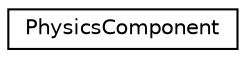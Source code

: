 digraph "Graphical Class Hierarchy"
{
 // LATEX_PDF_SIZE
  edge [fontname="Helvetica",fontsize="10",labelfontname="Helvetica",labelfontsize="10"];
  node [fontname="Helvetica",fontsize="10",shape=record];
  rankdir="LR";
  Node0 [label="PhysicsComponent",height=0.2,width=0.4,color="black", fillcolor="white", style="filled",URL="$classPhysicsComponent.html",tooltip=" "];
}
